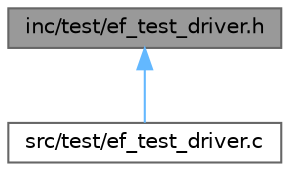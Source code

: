 digraph "inc/test/ef_test_driver.h"
{
 // LATEX_PDF_SIZE
  bgcolor="transparent";
  edge [fontname=Helvetica,fontsize=10,labelfontname=Helvetica,labelfontsize=10];
  node [fontname=Helvetica,fontsize=10,shape=box,height=0.2,width=0.4];
  Node1 [id="Node000001",label="inc/test/ef_test_driver.h",height=0.2,width=0.4,color="gray40", fillcolor="grey60", style="filled", fontcolor="black",tooltip="Header for functions for testing sdcard functionalities."];
  Node1 -> Node2 [id="edge1_Node000001_Node000002",dir="back",color="steelblue1",style="solid",tooltip=" "];
  Node2 [id="Node000002",label="src/test/ef_test_driver.c",height=0.2,width=0.4,color="grey40", fillcolor="white", style="filled",URL="$ef__test__driver_8c.html",tooltip="Test functions for testing sdcard functionalities."];
}
